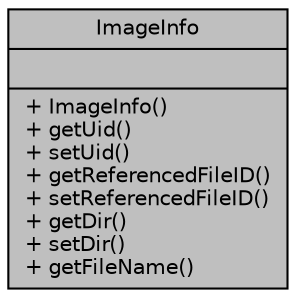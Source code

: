 digraph "ImageInfo"
{
  edge [fontname="Helvetica",fontsize="10",labelfontname="Helvetica",labelfontsize="10"];
  node [fontname="Helvetica",fontsize="10",shape=record];
  Node1 [label="{ImageInfo\n||+ ImageInfo()\l+ getUid()\l+ setUid()\l+ getReferencedFileID()\l+ setReferencedFileID()\l+ getDir()\l+ setDir()\l+ getFileName()\l}",height=0.2,width=0.4,color="black", fillcolor="grey75", style="filled", fontcolor="black"];
}
